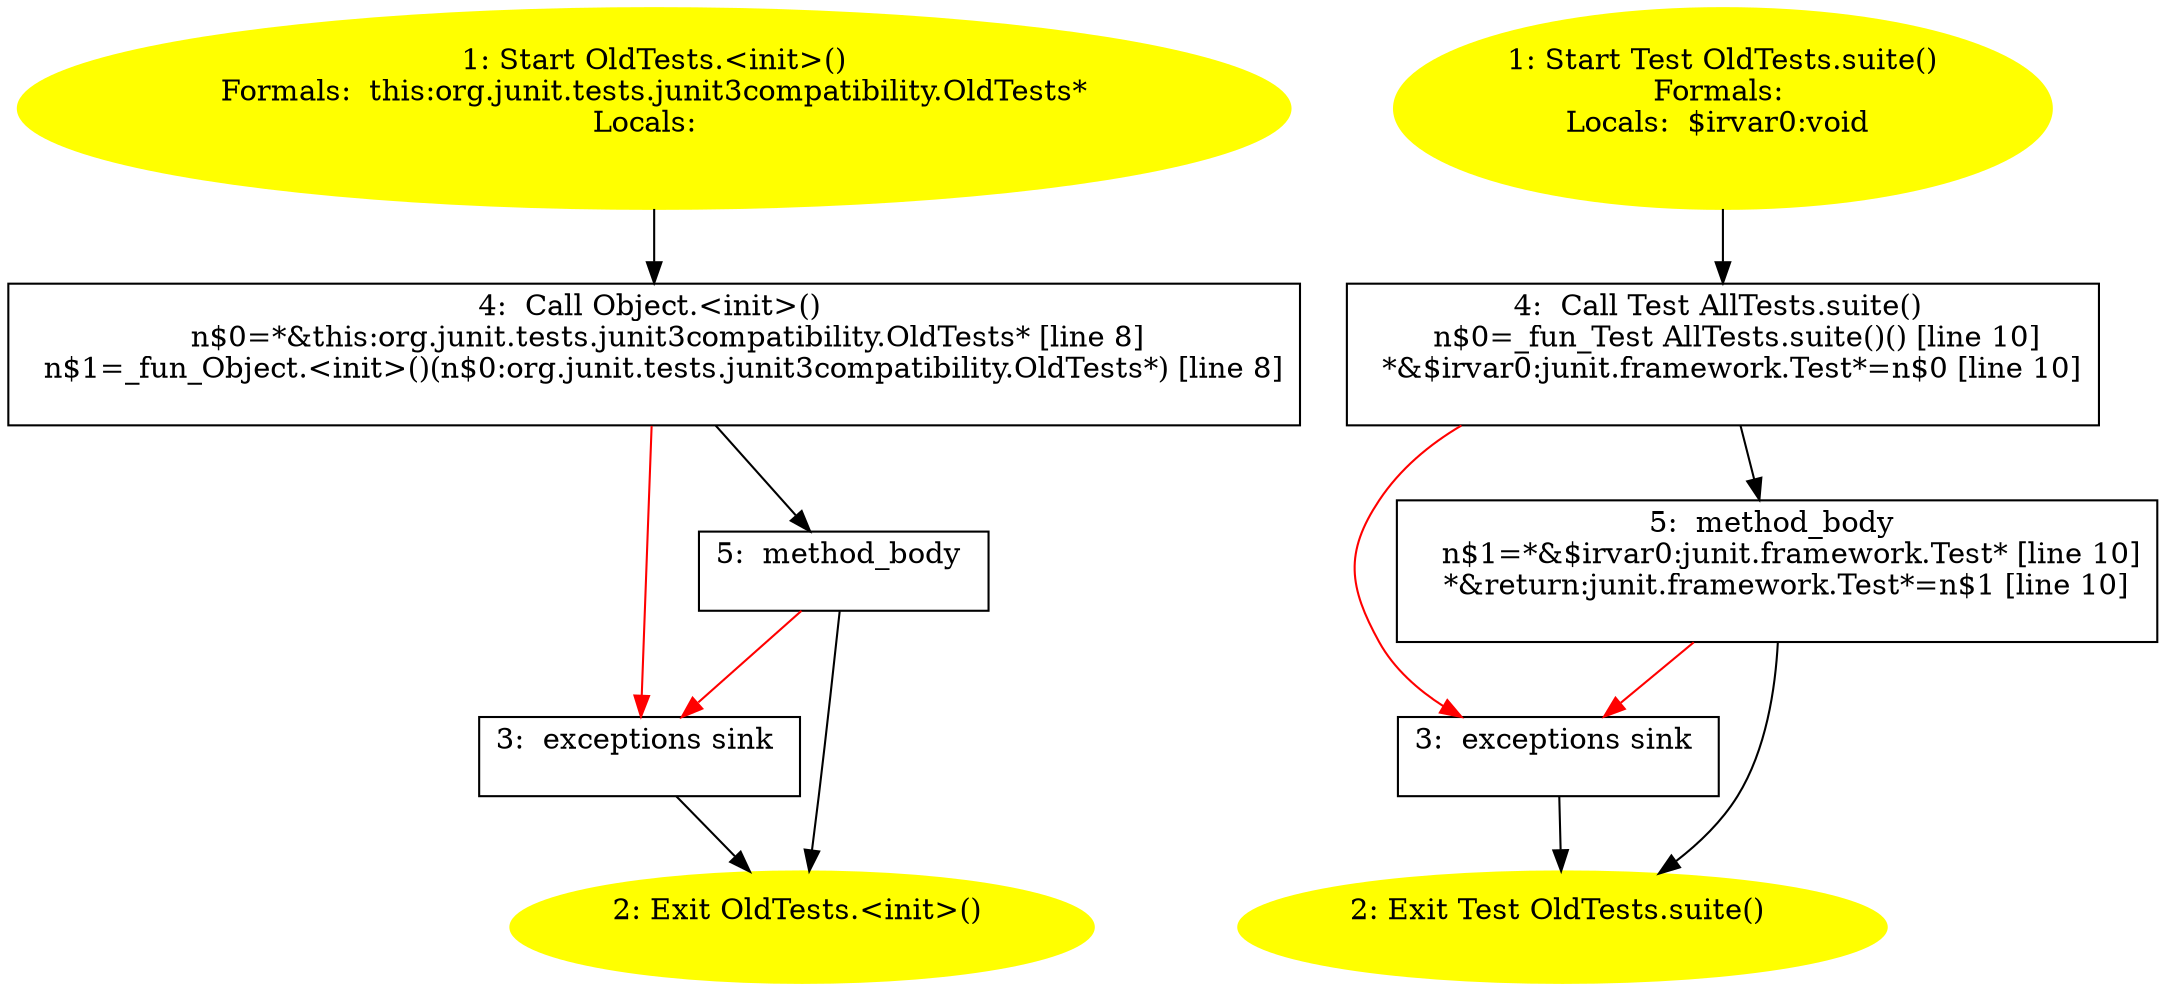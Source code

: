 /* @generated */
digraph cfg {
"org.junit.tests.junit3compatibility.OldTests.<init>().24ea76027e780af0fba87e1e2875d742_1" [label="1: Start OldTests.<init>()\nFormals:  this:org.junit.tests.junit3compatibility.OldTests*\nLocals:  \n  " color=yellow style=filled]
	

	 "org.junit.tests.junit3compatibility.OldTests.<init>().24ea76027e780af0fba87e1e2875d742_1" -> "org.junit.tests.junit3compatibility.OldTests.<init>().24ea76027e780af0fba87e1e2875d742_4" ;
"org.junit.tests.junit3compatibility.OldTests.<init>().24ea76027e780af0fba87e1e2875d742_2" [label="2: Exit OldTests.<init>() \n  " color=yellow style=filled]
	

"org.junit.tests.junit3compatibility.OldTests.<init>().24ea76027e780af0fba87e1e2875d742_3" [label="3:  exceptions sink \n  " shape="box"]
	

	 "org.junit.tests.junit3compatibility.OldTests.<init>().24ea76027e780af0fba87e1e2875d742_3" -> "org.junit.tests.junit3compatibility.OldTests.<init>().24ea76027e780af0fba87e1e2875d742_2" ;
"org.junit.tests.junit3compatibility.OldTests.<init>().24ea76027e780af0fba87e1e2875d742_4" [label="4:  Call Object.<init>() \n   n$0=*&this:org.junit.tests.junit3compatibility.OldTests* [line 8]\n  n$1=_fun_Object.<init>()(n$0:org.junit.tests.junit3compatibility.OldTests*) [line 8]\n " shape="box"]
	

	 "org.junit.tests.junit3compatibility.OldTests.<init>().24ea76027e780af0fba87e1e2875d742_4" -> "org.junit.tests.junit3compatibility.OldTests.<init>().24ea76027e780af0fba87e1e2875d742_5" ;
	 "org.junit.tests.junit3compatibility.OldTests.<init>().24ea76027e780af0fba87e1e2875d742_4" -> "org.junit.tests.junit3compatibility.OldTests.<init>().24ea76027e780af0fba87e1e2875d742_3" [color="red" ];
"org.junit.tests.junit3compatibility.OldTests.<init>().24ea76027e780af0fba87e1e2875d742_5" [label="5:  method_body \n  " shape="box"]
	

	 "org.junit.tests.junit3compatibility.OldTests.<init>().24ea76027e780af0fba87e1e2875d742_5" -> "org.junit.tests.junit3compatibility.OldTests.<init>().24ea76027e780af0fba87e1e2875d742_2" ;
	 "org.junit.tests.junit3compatibility.OldTests.<init>().24ea76027e780af0fba87e1e2875d742_5" -> "org.junit.tests.junit3compatibility.OldTests.<init>().24ea76027e780af0fba87e1e2875d742_3" [color="red" ];
"org.junit.tests.junit3compatibility.OldTests.suite():junit.framework.Test.5c6b83f4cea21218c010036fb28f8158_1" [label="1: Start Test OldTests.suite()\nFormals: \nLocals:  $irvar0:void \n  " color=yellow style=filled]
	

	 "org.junit.tests.junit3compatibility.OldTests.suite():junit.framework.Test.5c6b83f4cea21218c010036fb28f8158_1" -> "org.junit.tests.junit3compatibility.OldTests.suite():junit.framework.Test.5c6b83f4cea21218c010036fb28f8158_4" ;
"org.junit.tests.junit3compatibility.OldTests.suite():junit.framework.Test.5c6b83f4cea21218c010036fb28f8158_2" [label="2: Exit Test OldTests.suite() \n  " color=yellow style=filled]
	

"org.junit.tests.junit3compatibility.OldTests.suite():junit.framework.Test.5c6b83f4cea21218c010036fb28f8158_3" [label="3:  exceptions sink \n  " shape="box"]
	

	 "org.junit.tests.junit3compatibility.OldTests.suite():junit.framework.Test.5c6b83f4cea21218c010036fb28f8158_3" -> "org.junit.tests.junit3compatibility.OldTests.suite():junit.framework.Test.5c6b83f4cea21218c010036fb28f8158_2" ;
"org.junit.tests.junit3compatibility.OldTests.suite():junit.framework.Test.5c6b83f4cea21218c010036fb28f8158_4" [label="4:  Call Test AllTests.suite() \n   n$0=_fun_Test AllTests.suite()() [line 10]\n  *&$irvar0:junit.framework.Test*=n$0 [line 10]\n " shape="box"]
	

	 "org.junit.tests.junit3compatibility.OldTests.suite():junit.framework.Test.5c6b83f4cea21218c010036fb28f8158_4" -> "org.junit.tests.junit3compatibility.OldTests.suite():junit.framework.Test.5c6b83f4cea21218c010036fb28f8158_5" ;
	 "org.junit.tests.junit3compatibility.OldTests.suite():junit.framework.Test.5c6b83f4cea21218c010036fb28f8158_4" -> "org.junit.tests.junit3compatibility.OldTests.suite():junit.framework.Test.5c6b83f4cea21218c010036fb28f8158_3" [color="red" ];
"org.junit.tests.junit3compatibility.OldTests.suite():junit.framework.Test.5c6b83f4cea21218c010036fb28f8158_5" [label="5:  method_body \n   n$1=*&$irvar0:junit.framework.Test* [line 10]\n  *&return:junit.framework.Test*=n$1 [line 10]\n " shape="box"]
	

	 "org.junit.tests.junit3compatibility.OldTests.suite():junit.framework.Test.5c6b83f4cea21218c010036fb28f8158_5" -> "org.junit.tests.junit3compatibility.OldTests.suite():junit.framework.Test.5c6b83f4cea21218c010036fb28f8158_2" ;
	 "org.junit.tests.junit3compatibility.OldTests.suite():junit.framework.Test.5c6b83f4cea21218c010036fb28f8158_5" -> "org.junit.tests.junit3compatibility.OldTests.suite():junit.framework.Test.5c6b83f4cea21218c010036fb28f8158_3" [color="red" ];
}
